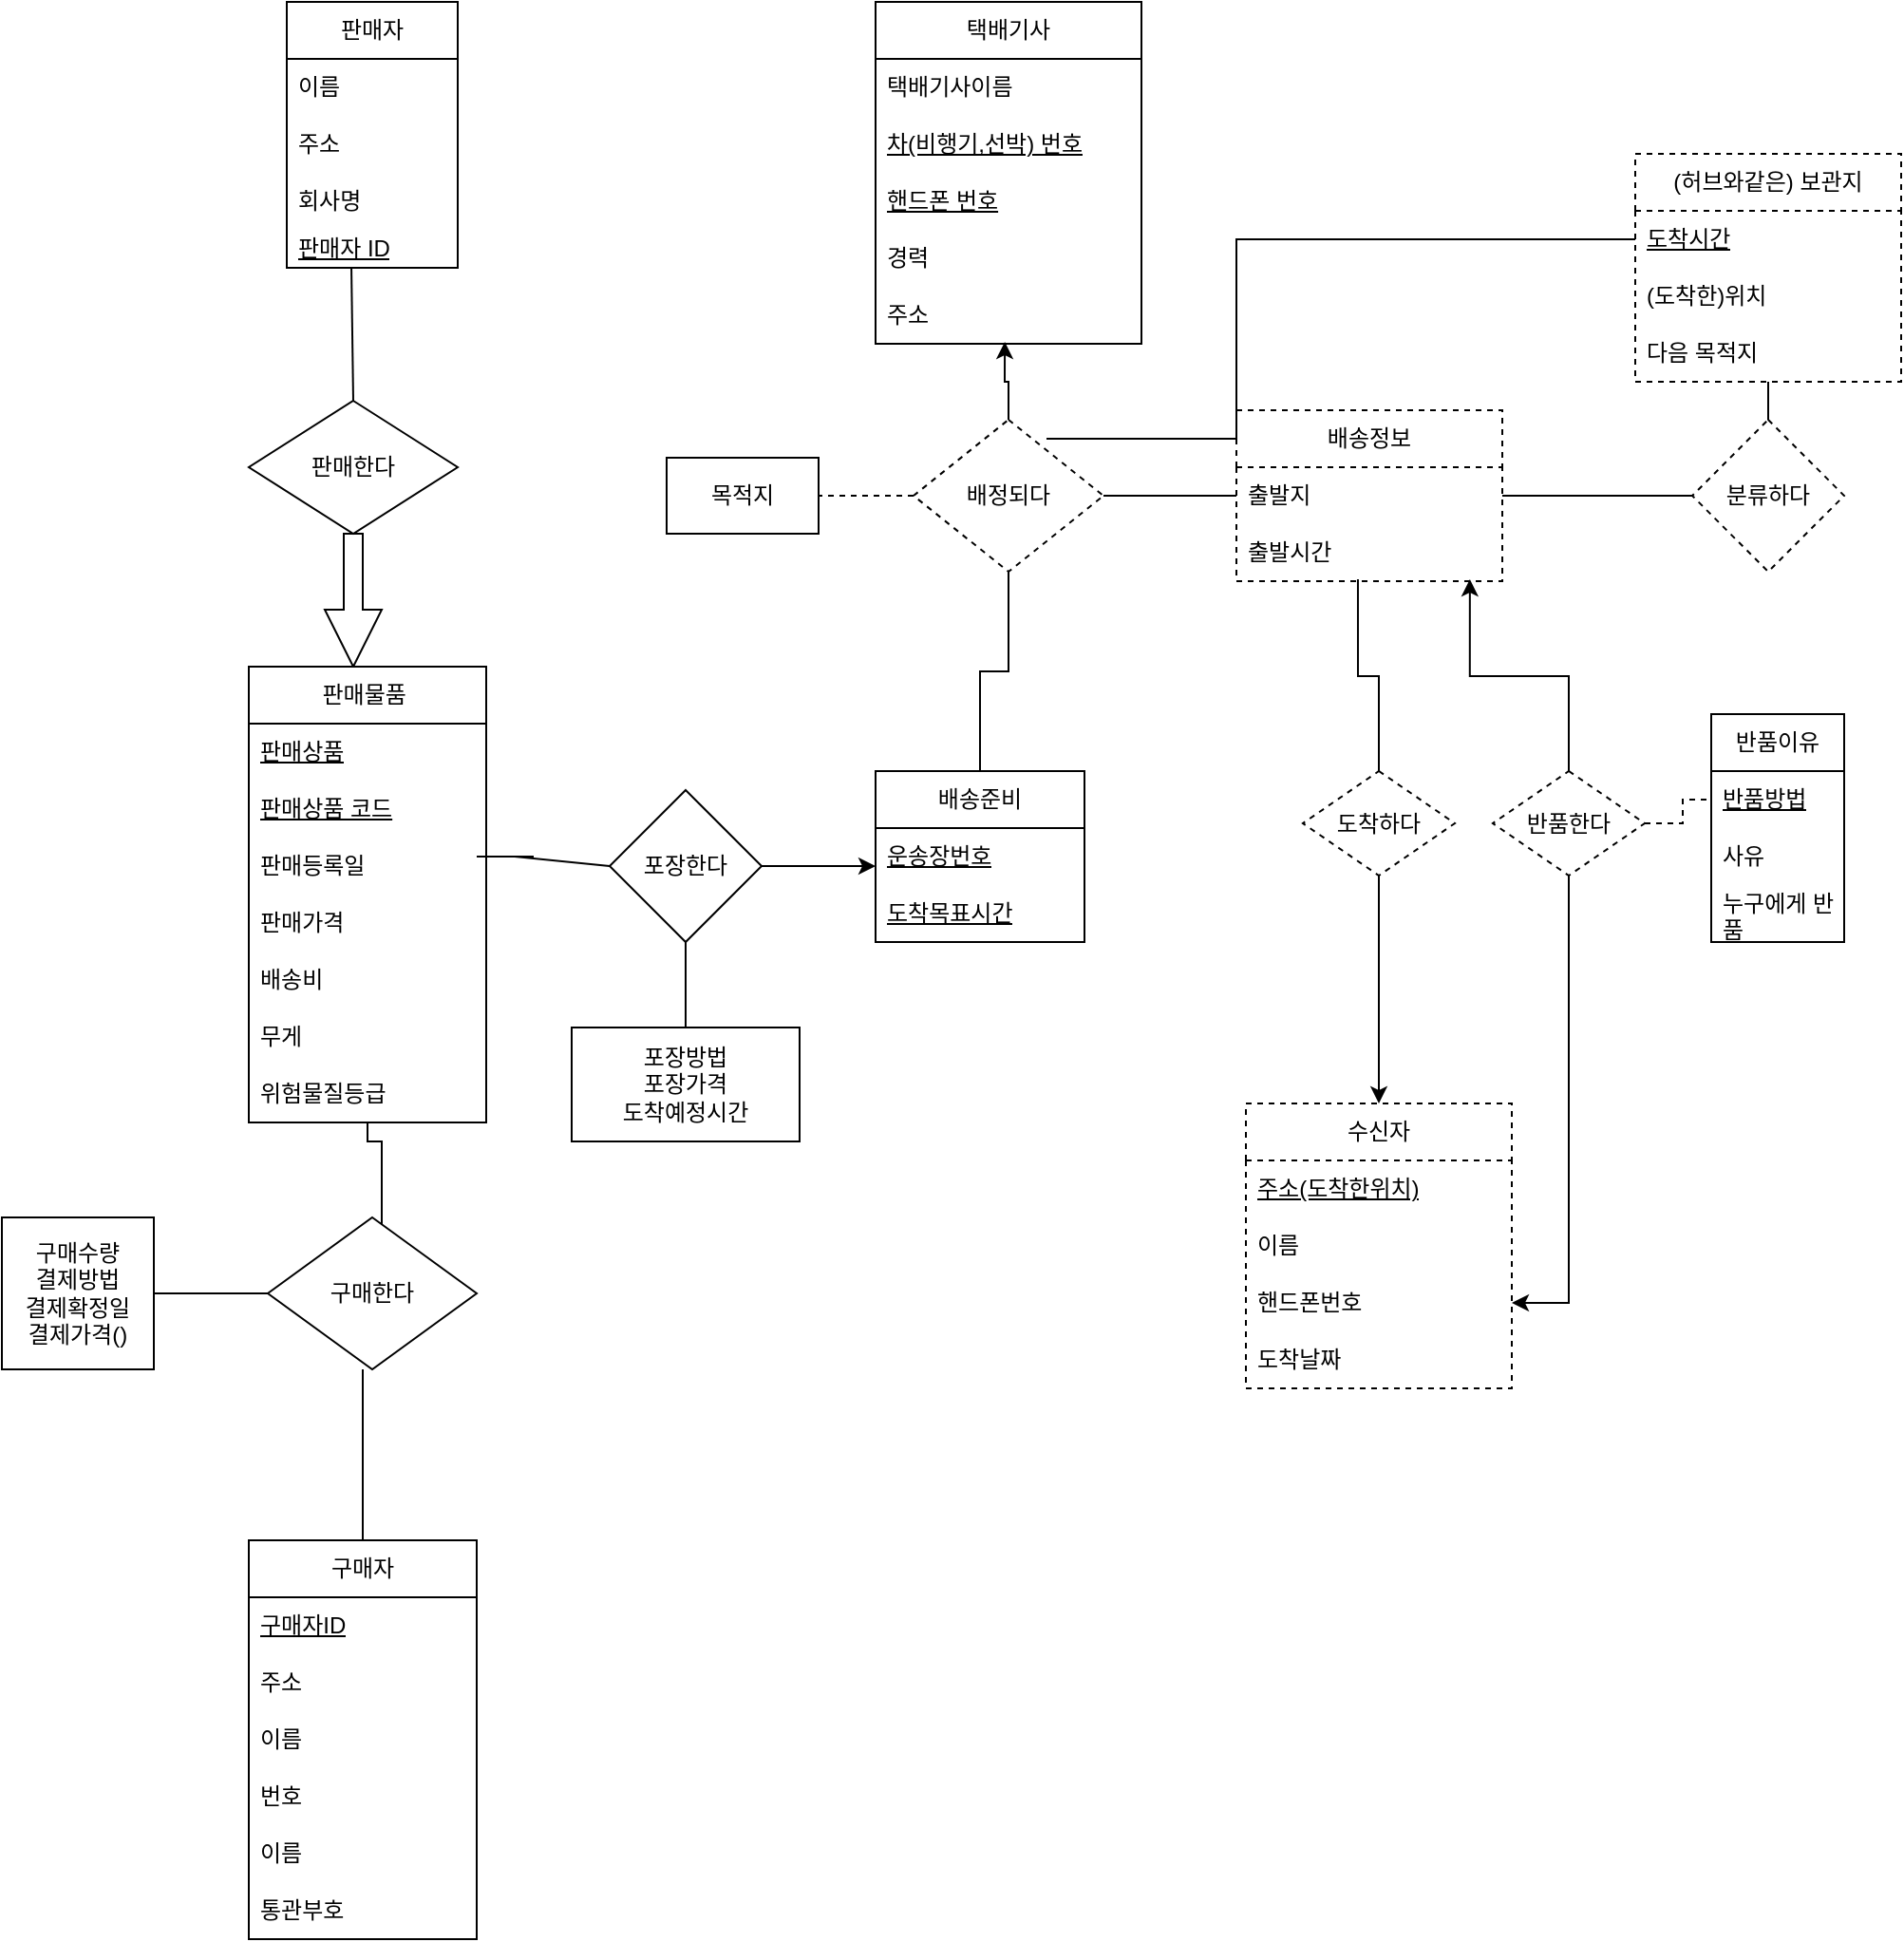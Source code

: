 <mxfile version="21.1.4" type="device">
  <diagram name="페이지-1" id="y12kr9kel0Z25XAeFRXq">
    <mxGraphModel dx="595" dy="804" grid="1" gridSize="10" guides="1" tooltips="1" connect="1" arrows="1" fold="1" page="1" pageScale="1" pageWidth="583" pageHeight="827" math="0" shadow="0">
      <root>
        <mxCell id="0" />
        <mxCell id="1" parent="0" />
        <mxCell id="nbzr0H1OdgaEcZh_Lxra-2" value="판매자" style="swimlane;fontStyle=0;childLayout=stackLayout;horizontal=1;startSize=30;horizontalStack=0;resizeParent=1;resizeParentMax=0;resizeLast=0;collapsible=1;marginBottom=0;whiteSpace=wrap;html=1;" parent="1" vertex="1">
          <mxGeometry x="200" y="20" width="90" height="140" as="geometry" />
        </mxCell>
        <mxCell id="nbzr0H1OdgaEcZh_Lxra-3" value="이름&lt;span style=&quot;white-space: pre;&quot;&gt; &lt;/span&gt;" style="text;strokeColor=none;fillColor=none;align=left;verticalAlign=middle;spacingLeft=4;spacingRight=4;overflow=hidden;points=[[0,0.5],[1,0.5]];portConstraint=eastwest;rotatable=0;whiteSpace=wrap;html=1;" parent="nbzr0H1OdgaEcZh_Lxra-2" vertex="1">
          <mxGeometry y="30" width="90" height="30" as="geometry" />
        </mxCell>
        <mxCell id="nbzr0H1OdgaEcZh_Lxra-4" value="주소" style="text;strokeColor=none;fillColor=none;align=left;verticalAlign=middle;spacingLeft=4;spacingRight=4;overflow=hidden;points=[[0,0.5],[1,0.5]];portConstraint=eastwest;rotatable=0;whiteSpace=wrap;html=1;" parent="nbzr0H1OdgaEcZh_Lxra-2" vertex="1">
          <mxGeometry y="60" width="90" height="30" as="geometry" />
        </mxCell>
        <mxCell id="nbzr0H1OdgaEcZh_Lxra-5" value="회사명" style="text;strokeColor=none;fillColor=none;align=left;verticalAlign=middle;spacingLeft=4;spacingRight=4;overflow=hidden;points=[[0,0.5],[1,0.5]];portConstraint=eastwest;rotatable=0;whiteSpace=wrap;html=1;" parent="nbzr0H1OdgaEcZh_Lxra-2" vertex="1">
          <mxGeometry y="90" width="90" height="30" as="geometry" />
        </mxCell>
        <mxCell id="nbzr0H1OdgaEcZh_Lxra-6" value="&lt;u&gt;판매자 ID&lt;/u&gt;" style="text;strokeColor=none;fillColor=none;align=left;verticalAlign=middle;spacingLeft=4;spacingRight=4;overflow=hidden;points=[[0,0.5],[1,0.5]];portConstraint=eastwest;rotatable=0;whiteSpace=wrap;html=1;" parent="nbzr0H1OdgaEcZh_Lxra-2" vertex="1">
          <mxGeometry y="120" width="90" height="20" as="geometry" />
        </mxCell>
        <mxCell id="nbzr0H1OdgaEcZh_Lxra-11" style="edgeStyle=orthogonalEdgeStyle;rounded=0;orthogonalLoop=1;jettySize=auto;html=1;exitX=0.5;exitY=1;exitDx=0;exitDy=0;shape=arrow;" parent="1" source="nbzr0H1OdgaEcZh_Lxra-9" edge="1">
          <mxGeometry relative="1" as="geometry">
            <mxPoint x="235" y="370" as="targetPoint" />
          </mxGeometry>
        </mxCell>
        <mxCell id="nbzr0H1OdgaEcZh_Lxra-9" value="판매한다" style="rhombus;whiteSpace=wrap;html=1;" parent="1" vertex="1">
          <mxGeometry x="180" y="230" width="110" height="70" as="geometry" />
        </mxCell>
        <mxCell id="nbzr0H1OdgaEcZh_Lxra-19" style="edgeStyle=orthogonalEdgeStyle;rounded=0;orthogonalLoop=1;jettySize=auto;html=1;endArrow=none;endFill=0;startArrow=none;startFill=0;" parent="1" source="nbzr0H1OdgaEcZh_Lxra-12" target="nbzr0H1OdgaEcZh_Lxra-20" edge="1">
          <mxGeometry relative="1" as="geometry">
            <mxPoint x="242.5" y="670" as="targetPoint" />
            <Array as="points">
              <mxPoint x="243" y="620" />
              <mxPoint x="250" y="620" />
            </Array>
          </mxGeometry>
        </mxCell>
        <mxCell id="nbzr0H1OdgaEcZh_Lxra-12" value="판매물품&lt;span style=&quot;white-space: pre;&quot;&gt; &lt;/span&gt;" style="swimlane;fontStyle=0;childLayout=stackLayout;horizontal=1;startSize=30;horizontalStack=0;resizeParent=1;resizeParentMax=0;resizeLast=0;collapsible=1;marginBottom=0;whiteSpace=wrap;html=1;" parent="1" vertex="1">
          <mxGeometry x="180" y="370" width="125" height="240" as="geometry" />
        </mxCell>
        <mxCell id="nbzr0H1OdgaEcZh_Lxra-13" value="&lt;u&gt;판매상품&lt;/u&gt;" style="text;strokeColor=none;fillColor=none;align=left;verticalAlign=middle;spacingLeft=4;spacingRight=4;overflow=hidden;points=[[0,0.5],[1,0.5]];portConstraint=eastwest;rotatable=0;whiteSpace=wrap;html=1;" parent="nbzr0H1OdgaEcZh_Lxra-12" vertex="1">
          <mxGeometry y="30" width="125" height="30" as="geometry" />
        </mxCell>
        <mxCell id="nbzr0H1OdgaEcZh_Lxra-14" value="&lt;u&gt;판매상품 코드&lt;/u&gt;" style="text;strokeColor=none;fillColor=none;align=left;verticalAlign=middle;spacingLeft=4;spacingRight=4;overflow=hidden;points=[[0,0.5],[1,0.5]];portConstraint=eastwest;rotatable=0;whiteSpace=wrap;html=1;" parent="nbzr0H1OdgaEcZh_Lxra-12" vertex="1">
          <mxGeometry y="60" width="125" height="30" as="geometry" />
        </mxCell>
        <mxCell id="nbzr0H1OdgaEcZh_Lxra-15" value="판매등록일" style="text;strokeColor=none;fillColor=none;align=left;verticalAlign=middle;spacingLeft=4;spacingRight=4;overflow=hidden;points=[[0,0.5],[1,0.5]];portConstraint=eastwest;rotatable=0;whiteSpace=wrap;html=1;" parent="nbzr0H1OdgaEcZh_Lxra-12" vertex="1">
          <mxGeometry y="90" width="125" height="30" as="geometry" />
        </mxCell>
        <mxCell id="nbzr0H1OdgaEcZh_Lxra-16" value="판매가격" style="text;strokeColor=none;fillColor=none;align=left;verticalAlign=middle;spacingLeft=4;spacingRight=4;overflow=hidden;points=[[0,0.5],[1,0.5]];portConstraint=eastwest;rotatable=0;whiteSpace=wrap;html=1;" parent="nbzr0H1OdgaEcZh_Lxra-12" vertex="1">
          <mxGeometry y="120" width="125" height="30" as="geometry" />
        </mxCell>
        <mxCell id="nbzr0H1OdgaEcZh_Lxra-17" value="배송비" style="text;strokeColor=none;fillColor=none;align=left;verticalAlign=middle;spacingLeft=4;spacingRight=4;overflow=hidden;points=[[0,0.5],[1,0.5]];portConstraint=eastwest;rotatable=0;whiteSpace=wrap;html=1;" parent="nbzr0H1OdgaEcZh_Lxra-12" vertex="1">
          <mxGeometry y="150" width="125" height="30" as="geometry" />
        </mxCell>
        <mxCell id="Jmat47n0zYJWIernrPOY-5" value="무게" style="text;strokeColor=none;fillColor=none;align=left;verticalAlign=middle;spacingLeft=4;spacingRight=4;overflow=hidden;points=[[0,0.5],[1,0.5]];portConstraint=eastwest;rotatable=0;whiteSpace=wrap;html=1;" parent="nbzr0H1OdgaEcZh_Lxra-12" vertex="1">
          <mxGeometry y="180" width="125" height="30" as="geometry" />
        </mxCell>
        <mxCell id="nbzr0H1OdgaEcZh_Lxra-18" value="위험물질등급" style="text;strokeColor=none;fillColor=none;align=left;verticalAlign=middle;spacingLeft=4;spacingRight=4;overflow=hidden;points=[[0,0.5],[1,0.5]];portConstraint=eastwest;rotatable=0;whiteSpace=wrap;html=1;" parent="nbzr0H1OdgaEcZh_Lxra-12" vertex="1">
          <mxGeometry y="210" width="125" height="30" as="geometry" />
        </mxCell>
        <mxCell id="nbzr0H1OdgaEcZh_Lxra-20" value="구매한다" style="rhombus;whiteSpace=wrap;html=1;" parent="1" vertex="1">
          <mxGeometry x="190" y="660" width="110" height="80" as="geometry" />
        </mxCell>
        <mxCell id="nbzr0H1OdgaEcZh_Lxra-23" value="구매자" style="swimlane;fontStyle=0;childLayout=stackLayout;horizontal=1;startSize=30;horizontalStack=0;resizeParent=1;resizeParentMax=0;resizeLast=0;collapsible=1;marginBottom=0;whiteSpace=wrap;html=1;" parent="1" vertex="1">
          <mxGeometry x="180" y="830" width="120" height="210" as="geometry" />
        </mxCell>
        <mxCell id="nbzr0H1OdgaEcZh_Lxra-24" value="&lt;u&gt;구매자ID&lt;/u&gt;" style="text;strokeColor=none;fillColor=none;align=left;verticalAlign=middle;spacingLeft=4;spacingRight=4;overflow=hidden;points=[[0,0.5],[1,0.5]];portConstraint=eastwest;rotatable=0;whiteSpace=wrap;html=1;" parent="nbzr0H1OdgaEcZh_Lxra-23" vertex="1">
          <mxGeometry y="30" width="120" height="30" as="geometry" />
        </mxCell>
        <mxCell id="nbzr0H1OdgaEcZh_Lxra-25" value="주소" style="text;strokeColor=none;fillColor=none;align=left;verticalAlign=middle;spacingLeft=4;spacingRight=4;overflow=hidden;points=[[0,0.5],[1,0.5]];portConstraint=eastwest;rotatable=0;whiteSpace=wrap;html=1;" parent="nbzr0H1OdgaEcZh_Lxra-23" vertex="1">
          <mxGeometry y="60" width="120" height="30" as="geometry" />
        </mxCell>
        <mxCell id="nbzr0H1OdgaEcZh_Lxra-26" value="이름" style="text;strokeColor=none;fillColor=none;align=left;verticalAlign=middle;spacingLeft=4;spacingRight=4;overflow=hidden;points=[[0,0.5],[1,0.5]];portConstraint=eastwest;rotatable=0;whiteSpace=wrap;html=1;" parent="nbzr0H1OdgaEcZh_Lxra-23" vertex="1">
          <mxGeometry y="90" width="120" height="30" as="geometry" />
        </mxCell>
        <mxCell id="nbzr0H1OdgaEcZh_Lxra-27" value="번호" style="text;strokeColor=none;fillColor=none;align=left;verticalAlign=middle;spacingLeft=4;spacingRight=4;overflow=hidden;points=[[0,0.5],[1,0.5]];portConstraint=eastwest;rotatable=0;whiteSpace=wrap;html=1;" parent="nbzr0H1OdgaEcZh_Lxra-23" vertex="1">
          <mxGeometry y="120" width="120" height="30" as="geometry" />
        </mxCell>
        <mxCell id="nbzr0H1OdgaEcZh_Lxra-28" value="이름" style="text;strokeColor=none;fillColor=none;align=left;verticalAlign=middle;spacingLeft=4;spacingRight=4;overflow=hidden;points=[[0,0.5],[1,0.5]];portConstraint=eastwest;rotatable=0;whiteSpace=wrap;html=1;" parent="nbzr0H1OdgaEcZh_Lxra-23" vertex="1">
          <mxGeometry y="150" width="120" height="30" as="geometry" />
        </mxCell>
        <mxCell id="nbzr0H1OdgaEcZh_Lxra-46" value="통관부호" style="text;strokeColor=none;fillColor=none;align=left;verticalAlign=middle;spacingLeft=4;spacingRight=4;overflow=hidden;points=[[0,0.5],[1,0.5]];portConstraint=eastwest;rotatable=0;whiteSpace=wrap;html=1;" parent="nbzr0H1OdgaEcZh_Lxra-23" vertex="1">
          <mxGeometry y="180" width="120" height="30" as="geometry" />
        </mxCell>
        <mxCell id="nbzr0H1OdgaEcZh_Lxra-30" value="" style="endArrow=none;html=1;rounded=0;" parent="1" edge="1">
          <mxGeometry width="50" height="50" relative="1" as="geometry">
            <mxPoint x="130" y="700" as="sourcePoint" />
            <mxPoint x="190" y="700" as="targetPoint" />
          </mxGeometry>
        </mxCell>
        <mxCell id="nbzr0H1OdgaEcZh_Lxra-31" value="구매수량&lt;br&gt;결제방법&lt;br&gt;결제확정일&lt;br&gt;결제가격()" style="whiteSpace=wrap;html=1;aspect=fixed;" parent="1" vertex="1">
          <mxGeometry x="50" y="660" width="80" height="80" as="geometry" />
        </mxCell>
        <mxCell id="nbzr0H1OdgaEcZh_Lxra-32" value="" style="endArrow=none;html=1;rounded=0;exitX=0.5;exitY=0;exitDx=0;exitDy=0;" parent="1" source="nbzr0H1OdgaEcZh_Lxra-23" edge="1">
          <mxGeometry width="50" height="50" relative="1" as="geometry">
            <mxPoint x="180" y="740" as="sourcePoint" />
            <mxPoint x="240" y="740" as="targetPoint" />
          </mxGeometry>
        </mxCell>
        <mxCell id="nbzr0H1OdgaEcZh_Lxra-33" value="" style="endArrow=none;html=1;rounded=0;exitX=0.5;exitY=0;exitDx=0;exitDy=0;entryX=0.378;entryY=1;entryDx=0;entryDy=0;entryPerimeter=0;" parent="1" source="nbzr0H1OdgaEcZh_Lxra-9" target="nbzr0H1OdgaEcZh_Lxra-6" edge="1">
          <mxGeometry width="50" height="50" relative="1" as="geometry">
            <mxPoint x="200" y="210" as="sourcePoint" />
            <mxPoint x="230" y="180" as="targetPoint" />
          </mxGeometry>
        </mxCell>
        <mxCell id="nbzr0H1OdgaEcZh_Lxra-34" value="" style="endArrow=none;html=1;rounded=0;exitX=0;exitY=0.5;exitDx=0;exitDy=0;endFill=0;" parent="1" source="nbzr0H1OdgaEcZh_Lxra-35" edge="1">
          <mxGeometry width="50" height="50" relative="1" as="geometry">
            <mxPoint x="370" y="470" as="sourcePoint" />
            <mxPoint x="300" y="470" as="targetPoint" />
            <Array as="points">
              <mxPoint x="320" y="470" />
              <mxPoint x="330" y="470" />
            </Array>
          </mxGeometry>
        </mxCell>
        <mxCell id="nbzr0H1OdgaEcZh_Lxra-36" style="edgeStyle=orthogonalEdgeStyle;rounded=0;orthogonalLoop=1;jettySize=auto;html=1;endArrow=classic;endFill=1;" parent="1" source="nbzr0H1OdgaEcZh_Lxra-35" edge="1">
          <mxGeometry relative="1" as="geometry">
            <mxPoint x="510" y="475" as="targetPoint" />
          </mxGeometry>
        </mxCell>
        <mxCell id="nbzr0H1OdgaEcZh_Lxra-48" style="edgeStyle=orthogonalEdgeStyle;rounded=0;orthogonalLoop=1;jettySize=auto;html=1;endArrow=none;endFill=0;" parent="1" source="nbzr0H1OdgaEcZh_Lxra-35" edge="1">
          <mxGeometry relative="1" as="geometry">
            <mxPoint x="410" y="560" as="targetPoint" />
          </mxGeometry>
        </mxCell>
        <mxCell id="nbzr0H1OdgaEcZh_Lxra-35" value="포장한다" style="rhombus;whiteSpace=wrap;html=1;" parent="1" vertex="1">
          <mxGeometry x="370" y="435" width="80" height="80" as="geometry" />
        </mxCell>
        <mxCell id="nbzr0H1OdgaEcZh_Lxra-37" value="배송준비" style="swimlane;fontStyle=0;childLayout=stackLayout;horizontal=1;startSize=30;horizontalStack=0;resizeParent=1;resizeParentMax=0;resizeLast=0;collapsible=1;marginBottom=0;whiteSpace=wrap;html=1;" parent="1" vertex="1">
          <mxGeometry x="510" y="425" width="110" height="90" as="geometry" />
        </mxCell>
        <mxCell id="nbzr0H1OdgaEcZh_Lxra-40" value="&lt;u&gt;운송장번호&lt;/u&gt;" style="text;strokeColor=none;fillColor=none;align=left;verticalAlign=middle;spacingLeft=4;spacingRight=4;overflow=hidden;points=[[0,0.5],[1,0.5]];portConstraint=eastwest;rotatable=0;whiteSpace=wrap;html=1;" parent="nbzr0H1OdgaEcZh_Lxra-37" vertex="1">
          <mxGeometry y="30" width="110" height="30" as="geometry" />
        </mxCell>
        <mxCell id="mR8fzBTnDBT8tPyH69nL-1" value="&lt;u&gt;도착목표시간&lt;/u&gt;" style="text;strokeColor=none;fillColor=none;align=left;verticalAlign=middle;spacingLeft=4;spacingRight=4;overflow=hidden;points=[[0,0.5],[1,0.5]];portConstraint=eastwest;rotatable=0;whiteSpace=wrap;html=1;" vertex="1" parent="nbzr0H1OdgaEcZh_Lxra-37">
          <mxGeometry y="60" width="110" height="30" as="geometry" />
        </mxCell>
        <mxCell id="nbzr0H1OdgaEcZh_Lxra-42" value="택배기사" style="swimlane;fontStyle=0;childLayout=stackLayout;horizontal=1;startSize=30;horizontalStack=0;resizeParent=1;resizeParentMax=0;resizeLast=0;collapsible=1;marginBottom=0;whiteSpace=wrap;html=1;" parent="1" vertex="1">
          <mxGeometry x="510" y="20" width="140" height="180" as="geometry" />
        </mxCell>
        <mxCell id="nbzr0H1OdgaEcZh_Lxra-43" value="택배기사이름" style="text;strokeColor=none;fillColor=none;align=left;verticalAlign=middle;spacingLeft=4;spacingRight=4;overflow=hidden;points=[[0,0.5],[1,0.5]];portConstraint=eastwest;rotatable=0;whiteSpace=wrap;html=1;" parent="nbzr0H1OdgaEcZh_Lxra-42" vertex="1">
          <mxGeometry y="30" width="140" height="30" as="geometry" />
        </mxCell>
        <mxCell id="nbzr0H1OdgaEcZh_Lxra-44" value="&lt;u&gt;차(비행기,선박) 번호&lt;/u&gt;" style="text;strokeColor=none;fillColor=none;align=left;verticalAlign=middle;spacingLeft=4;spacingRight=4;overflow=hidden;points=[[0,0.5],[1,0.5]];portConstraint=eastwest;rotatable=0;whiteSpace=wrap;html=1;" parent="nbzr0H1OdgaEcZh_Lxra-42" vertex="1">
          <mxGeometry y="60" width="140" height="30" as="geometry" />
        </mxCell>
        <mxCell id="nbzr0H1OdgaEcZh_Lxra-45" value="&lt;u&gt;핸드폰 번호&lt;/u&gt;" style="text;strokeColor=none;fillColor=none;align=left;verticalAlign=middle;spacingLeft=4;spacingRight=4;overflow=hidden;points=[[0,0.5],[1,0.5]];portConstraint=eastwest;rotatable=0;whiteSpace=wrap;html=1;" parent="nbzr0H1OdgaEcZh_Lxra-42" vertex="1">
          <mxGeometry y="90" width="140" height="30" as="geometry" />
        </mxCell>
        <mxCell id="nbzr0H1OdgaEcZh_Lxra-47" value="경력" style="text;strokeColor=none;fillColor=none;align=left;verticalAlign=middle;spacingLeft=4;spacingRight=4;overflow=hidden;points=[[0,0.5],[1,0.5]];portConstraint=eastwest;rotatable=0;whiteSpace=wrap;html=1;" parent="nbzr0H1OdgaEcZh_Lxra-42" vertex="1">
          <mxGeometry y="120" width="140" height="30" as="geometry" />
        </mxCell>
        <mxCell id="nbzr0H1OdgaEcZh_Lxra-55" value="주소" style="text;strokeColor=none;fillColor=none;align=left;verticalAlign=middle;spacingLeft=4;spacingRight=4;overflow=hidden;points=[[0,0.5],[1,0.5]];portConstraint=eastwest;rotatable=0;whiteSpace=wrap;html=1;" parent="nbzr0H1OdgaEcZh_Lxra-42" vertex="1">
          <mxGeometry y="150" width="140" height="30" as="geometry" />
        </mxCell>
        <mxCell id="nbzr0H1OdgaEcZh_Lxra-49" value="포장방법&lt;br&gt;포장가격&lt;br&gt;도착예정시간" style="rounded=0;whiteSpace=wrap;html=1;" parent="1" vertex="1">
          <mxGeometry x="350" y="560" width="120" height="60" as="geometry" />
        </mxCell>
        <mxCell id="mR8fzBTnDBT8tPyH69nL-2" style="edgeStyle=orthogonalEdgeStyle;rounded=0;orthogonalLoop=1;jettySize=auto;html=1;endArrow=none;endFill=0;dashed=1;" edge="1" parent="1" source="nbzr0H1OdgaEcZh_Lxra-51" target="mR8fzBTnDBT8tPyH69nL-3">
          <mxGeometry relative="1" as="geometry">
            <mxPoint x="460" y="280" as="targetPoint" />
          </mxGeometry>
        </mxCell>
        <mxCell id="mR8fzBTnDBT8tPyH69nL-17" style="edgeStyle=orthogonalEdgeStyle;rounded=0;orthogonalLoop=1;jettySize=auto;html=1;entryX=0.486;entryY=0.967;entryDx=0;entryDy=0;entryPerimeter=0;endArrow=classic;endFill=1;startArrow=none;startFill=0;" edge="1" parent="1" source="nbzr0H1OdgaEcZh_Lxra-51" target="nbzr0H1OdgaEcZh_Lxra-55">
          <mxGeometry relative="1" as="geometry" />
        </mxCell>
        <mxCell id="mR8fzBTnDBT8tPyH69nL-18" style="edgeStyle=orthogonalEdgeStyle;rounded=0;orthogonalLoop=1;jettySize=auto;html=1;endArrow=none;endFill=0;" edge="1" parent="1" source="nbzr0H1OdgaEcZh_Lxra-51" target="nbzr0H1OdgaEcZh_Lxra-37">
          <mxGeometry relative="1" as="geometry" />
        </mxCell>
        <mxCell id="mR8fzBTnDBT8tPyH69nL-19" style="edgeStyle=orthogonalEdgeStyle;rounded=0;orthogonalLoop=1;jettySize=auto;html=1;entryX=0;entryY=0.5;entryDx=0;entryDy=0;endArrow=none;endFill=0;" edge="1" parent="1" source="nbzr0H1OdgaEcZh_Lxra-51" target="mR8fzBTnDBT8tPyH69nL-9">
          <mxGeometry relative="1" as="geometry" />
        </mxCell>
        <mxCell id="nbzr0H1OdgaEcZh_Lxra-51" value="배정되다" style="rhombus;whiteSpace=wrap;html=1;dashed=1;" parent="1" vertex="1">
          <mxGeometry x="530" y="240" width="100" height="80" as="geometry" />
        </mxCell>
        <mxCell id="nbzr0H1OdgaEcZh_Lxra-67" value="(허브와같은) 보관지" style="swimlane;fontStyle=0;childLayout=stackLayout;horizontal=1;startSize=30;horizontalStack=0;resizeParent=1;resizeParentMax=0;resizeLast=0;collapsible=1;marginBottom=0;whiteSpace=wrap;html=1;dashed=1;" parent="1" vertex="1">
          <mxGeometry x="910" y="100" width="140" height="120" as="geometry" />
        </mxCell>
        <mxCell id="nbzr0H1OdgaEcZh_Lxra-68" value="&lt;u&gt;도착시간&lt;/u&gt;" style="text;strokeColor=none;fillColor=none;align=left;verticalAlign=middle;spacingLeft=4;spacingRight=4;overflow=hidden;points=[[0,0.5],[1,0.5]];portConstraint=eastwest;rotatable=0;whiteSpace=wrap;html=1;" parent="nbzr0H1OdgaEcZh_Lxra-67" vertex="1">
          <mxGeometry y="30" width="140" height="30" as="geometry" />
        </mxCell>
        <mxCell id="nbzr0H1OdgaEcZh_Lxra-70" value="(도착한)위치" style="text;strokeColor=none;fillColor=none;align=left;verticalAlign=middle;spacingLeft=4;spacingRight=4;overflow=hidden;points=[[0,0.5],[1,0.5]];portConstraint=eastwest;rotatable=0;whiteSpace=wrap;html=1;" parent="nbzr0H1OdgaEcZh_Lxra-67" vertex="1">
          <mxGeometry y="60" width="140" height="30" as="geometry" />
        </mxCell>
        <mxCell id="nbzr0H1OdgaEcZh_Lxra-72" value="다음 목적지" style="text;strokeColor=none;fillColor=none;align=left;verticalAlign=middle;spacingLeft=4;spacingRight=4;overflow=hidden;points=[[0,0.5],[1,0.5]];portConstraint=eastwest;rotatable=0;whiteSpace=wrap;html=1;" parent="nbzr0H1OdgaEcZh_Lxra-67" vertex="1">
          <mxGeometry y="90" width="140" height="30" as="geometry" />
        </mxCell>
        <mxCell id="nbzr0H1OdgaEcZh_Lxra-74" value="수신자" style="swimlane;fontStyle=0;childLayout=stackLayout;horizontal=1;startSize=30;horizontalStack=0;resizeParent=1;resizeParentMax=0;resizeLast=0;collapsible=1;marginBottom=0;whiteSpace=wrap;html=1;dashed=1;" parent="1" vertex="1">
          <mxGeometry x="705" y="600" width="140" height="150" as="geometry" />
        </mxCell>
        <mxCell id="nbzr0H1OdgaEcZh_Lxra-75" value="&lt;u&gt;주소(도착한위치)&lt;/u&gt;" style="text;strokeColor=none;fillColor=none;align=left;verticalAlign=middle;spacingLeft=4;spacingRight=4;overflow=hidden;points=[[0,0.5],[1,0.5]];portConstraint=eastwest;rotatable=0;whiteSpace=wrap;html=1;" parent="nbzr0H1OdgaEcZh_Lxra-74" vertex="1">
          <mxGeometry y="30" width="140" height="30" as="geometry" />
        </mxCell>
        <mxCell id="nbzr0H1OdgaEcZh_Lxra-76" value="이름" style="text;strokeColor=none;fillColor=none;align=left;verticalAlign=middle;spacingLeft=4;spacingRight=4;overflow=hidden;points=[[0,0.5],[1,0.5]];portConstraint=eastwest;rotatable=0;whiteSpace=wrap;html=1;" parent="nbzr0H1OdgaEcZh_Lxra-74" vertex="1">
          <mxGeometry y="60" width="140" height="30" as="geometry" />
        </mxCell>
        <mxCell id="nbzr0H1OdgaEcZh_Lxra-78" value="핸드폰번호" style="text;strokeColor=none;fillColor=none;align=left;verticalAlign=middle;spacingLeft=4;spacingRight=4;overflow=hidden;points=[[0,0.5],[1,0.5]];portConstraint=eastwest;rotatable=0;whiteSpace=wrap;html=1;" parent="nbzr0H1OdgaEcZh_Lxra-74" vertex="1">
          <mxGeometry y="90" width="140" height="30" as="geometry" />
        </mxCell>
        <mxCell id="nbzr0H1OdgaEcZh_Lxra-79" value="도착날짜" style="text;strokeColor=none;fillColor=none;align=left;verticalAlign=middle;spacingLeft=4;spacingRight=4;overflow=hidden;points=[[0,0.5],[1,0.5]];portConstraint=eastwest;rotatable=0;whiteSpace=wrap;html=1;" parent="nbzr0H1OdgaEcZh_Lxra-74" vertex="1">
          <mxGeometry y="120" width="140" height="30" as="geometry" />
        </mxCell>
        <mxCell id="mR8fzBTnDBT8tPyH69nL-38" style="edgeStyle=orthogonalEdgeStyle;rounded=0;orthogonalLoop=1;jettySize=auto;html=1;entryX=0;entryY=0.5;entryDx=0;entryDy=0;endArrow=none;endFill=0;dashed=1;" edge="1" parent="1" source="nbzr0H1OdgaEcZh_Lxra-89" target="nbzr0H1OdgaEcZh_Lxra-91">
          <mxGeometry relative="1" as="geometry" />
        </mxCell>
        <mxCell id="mR8fzBTnDBT8tPyH69nL-40" style="edgeStyle=orthogonalEdgeStyle;rounded=0;orthogonalLoop=1;jettySize=auto;html=1;entryX=0.878;entryY=0.967;entryDx=0;entryDy=0;entryPerimeter=0;" edge="1" parent="1" source="nbzr0H1OdgaEcZh_Lxra-89" target="mR8fzBTnDBT8tPyH69nL-10">
          <mxGeometry relative="1" as="geometry" />
        </mxCell>
        <mxCell id="nbzr0H1OdgaEcZh_Lxra-89" value="반품한다" style="rhombus;whiteSpace=wrap;html=1;dashed=1;" parent="1" vertex="1">
          <mxGeometry x="835" y="425" width="80" height="55" as="geometry" />
        </mxCell>
        <mxCell id="nbzr0H1OdgaEcZh_Lxra-90" value="반품이유" style="swimlane;fontStyle=0;childLayout=stackLayout;horizontal=1;startSize=30;horizontalStack=0;resizeParent=1;resizeParentMax=0;resizeLast=0;collapsible=1;marginBottom=0;whiteSpace=wrap;html=1;" parent="1" vertex="1">
          <mxGeometry x="950" y="395" width="70" height="120" as="geometry" />
        </mxCell>
        <mxCell id="nbzr0H1OdgaEcZh_Lxra-91" value="&lt;u&gt;반품방법&lt;/u&gt;" style="text;strokeColor=none;fillColor=none;align=left;verticalAlign=middle;spacingLeft=4;spacingRight=4;overflow=hidden;points=[[0,0.5],[1,0.5]];portConstraint=eastwest;rotatable=0;whiteSpace=wrap;html=1;" parent="nbzr0H1OdgaEcZh_Lxra-90" vertex="1">
          <mxGeometry y="30" width="70" height="30" as="geometry" />
        </mxCell>
        <mxCell id="nbzr0H1OdgaEcZh_Lxra-92" value="사유" style="text;strokeColor=none;fillColor=none;align=left;verticalAlign=middle;spacingLeft=4;spacingRight=4;overflow=hidden;points=[[0,0.5],[1,0.5]];portConstraint=eastwest;rotatable=0;whiteSpace=wrap;html=1;" parent="nbzr0H1OdgaEcZh_Lxra-90" vertex="1">
          <mxGeometry y="60" width="70" height="30" as="geometry" />
        </mxCell>
        <mxCell id="gkGhd8BcwIh4G741Xn8Y-1" value="누구에게 반품" style="text;strokeColor=none;fillColor=none;align=left;verticalAlign=middle;spacingLeft=4;spacingRight=4;overflow=hidden;points=[[0,0.5],[1,0.5]];portConstraint=eastwest;rotatable=0;whiteSpace=wrap;html=1;" parent="nbzr0H1OdgaEcZh_Lxra-90" vertex="1">
          <mxGeometry y="90" width="70" height="30" as="geometry" />
        </mxCell>
        <mxCell id="mR8fzBTnDBT8tPyH69nL-3" value="목적지" style="rounded=0;whiteSpace=wrap;html=1;" vertex="1" parent="1">
          <mxGeometry x="400" y="260" width="80" height="40" as="geometry" />
        </mxCell>
        <mxCell id="mR8fzBTnDBT8tPyH69nL-8" value="배송정보" style="swimlane;fontStyle=0;childLayout=stackLayout;horizontal=1;startSize=30;horizontalStack=0;resizeParent=1;resizeParentMax=0;resizeLast=0;collapsible=1;marginBottom=0;whiteSpace=wrap;html=1;dashed=1;" vertex="1" parent="1">
          <mxGeometry x="700" y="235" width="140" height="90" as="geometry" />
        </mxCell>
        <mxCell id="mR8fzBTnDBT8tPyH69nL-9" value="출발지" style="text;strokeColor=none;fillColor=none;align=left;verticalAlign=middle;spacingLeft=4;spacingRight=4;overflow=hidden;points=[[0,0.5],[1,0.5]];portConstraint=eastwest;rotatable=0;whiteSpace=wrap;html=1;" vertex="1" parent="mR8fzBTnDBT8tPyH69nL-8">
          <mxGeometry y="30" width="140" height="30" as="geometry" />
        </mxCell>
        <mxCell id="mR8fzBTnDBT8tPyH69nL-10" value="출발시간" style="text;strokeColor=none;fillColor=none;align=left;verticalAlign=middle;spacingLeft=4;spacingRight=4;overflow=hidden;points=[[0,0.5],[1,0.5]];portConstraint=eastwest;rotatable=0;whiteSpace=wrap;html=1;" vertex="1" parent="mR8fzBTnDBT8tPyH69nL-8">
          <mxGeometry y="60" width="140" height="30" as="geometry" />
        </mxCell>
        <mxCell id="mR8fzBTnDBT8tPyH69nL-22" style="edgeStyle=orthogonalEdgeStyle;rounded=0;orthogonalLoop=1;jettySize=auto;html=1;" edge="1" parent="1" source="mR8fzBTnDBT8tPyH69nL-20">
          <mxGeometry relative="1" as="geometry">
            <mxPoint x="980" y="260" as="targetPoint" />
          </mxGeometry>
        </mxCell>
        <mxCell id="mR8fzBTnDBT8tPyH69nL-20" value="분류하다" style="rhombus;whiteSpace=wrap;html=1;dashed=1;" vertex="1" parent="1">
          <mxGeometry x="940" y="240" width="80" height="80" as="geometry" />
        </mxCell>
        <mxCell id="mR8fzBTnDBT8tPyH69nL-21" style="edgeStyle=orthogonalEdgeStyle;rounded=0;orthogonalLoop=1;jettySize=auto;html=1;entryX=0;entryY=0.5;entryDx=0;entryDy=0;endArrow=none;endFill=0;" edge="1" parent="1" source="mR8fzBTnDBT8tPyH69nL-9" target="mR8fzBTnDBT8tPyH69nL-20">
          <mxGeometry relative="1" as="geometry" />
        </mxCell>
        <mxCell id="mR8fzBTnDBT8tPyH69nL-28" style="edgeStyle=orthogonalEdgeStyle;rounded=0;orthogonalLoop=1;jettySize=auto;html=1;entryX=0.7;entryY=0.125;entryDx=0;entryDy=0;entryPerimeter=0;endArrow=none;endFill=0;" edge="1" parent="1" source="nbzr0H1OdgaEcZh_Lxra-68" target="nbzr0H1OdgaEcZh_Lxra-51">
          <mxGeometry relative="1" as="geometry">
            <mxPoint x="630" y="250" as="targetPoint" />
            <Array as="points">
              <mxPoint x="700" y="145" />
              <mxPoint x="700" y="250" />
            </Array>
          </mxGeometry>
        </mxCell>
        <mxCell id="mR8fzBTnDBT8tPyH69nL-36" style="edgeStyle=orthogonalEdgeStyle;rounded=0;orthogonalLoop=1;jettySize=auto;html=1;entryX=0.457;entryY=0.967;entryDx=0;entryDy=0;entryPerimeter=0;endArrow=none;endFill=0;" edge="1" parent="1" source="mR8fzBTnDBT8tPyH69nL-34" target="mR8fzBTnDBT8tPyH69nL-10">
          <mxGeometry relative="1" as="geometry" />
        </mxCell>
        <mxCell id="mR8fzBTnDBT8tPyH69nL-37" style="edgeStyle=orthogonalEdgeStyle;rounded=0;orthogonalLoop=1;jettySize=auto;html=1;" edge="1" parent="1" source="mR8fzBTnDBT8tPyH69nL-34" target="nbzr0H1OdgaEcZh_Lxra-74">
          <mxGeometry relative="1" as="geometry" />
        </mxCell>
        <mxCell id="mR8fzBTnDBT8tPyH69nL-34" value="도착하다" style="rhombus;whiteSpace=wrap;html=1;dashed=1;" vertex="1" parent="1">
          <mxGeometry x="735" y="425" width="80" height="55" as="geometry" />
        </mxCell>
        <mxCell id="mR8fzBTnDBT8tPyH69nL-39" style="edgeStyle=orthogonalEdgeStyle;rounded=0;orthogonalLoop=1;jettySize=auto;html=1;entryX=0.5;entryY=1;entryDx=0;entryDy=0;endArrow=none;endFill=0;startArrow=classic;startFill=1;" edge="1" parent="1" source="nbzr0H1OdgaEcZh_Lxra-78" target="nbzr0H1OdgaEcZh_Lxra-89">
          <mxGeometry relative="1" as="geometry" />
        </mxCell>
      </root>
    </mxGraphModel>
  </diagram>
</mxfile>
